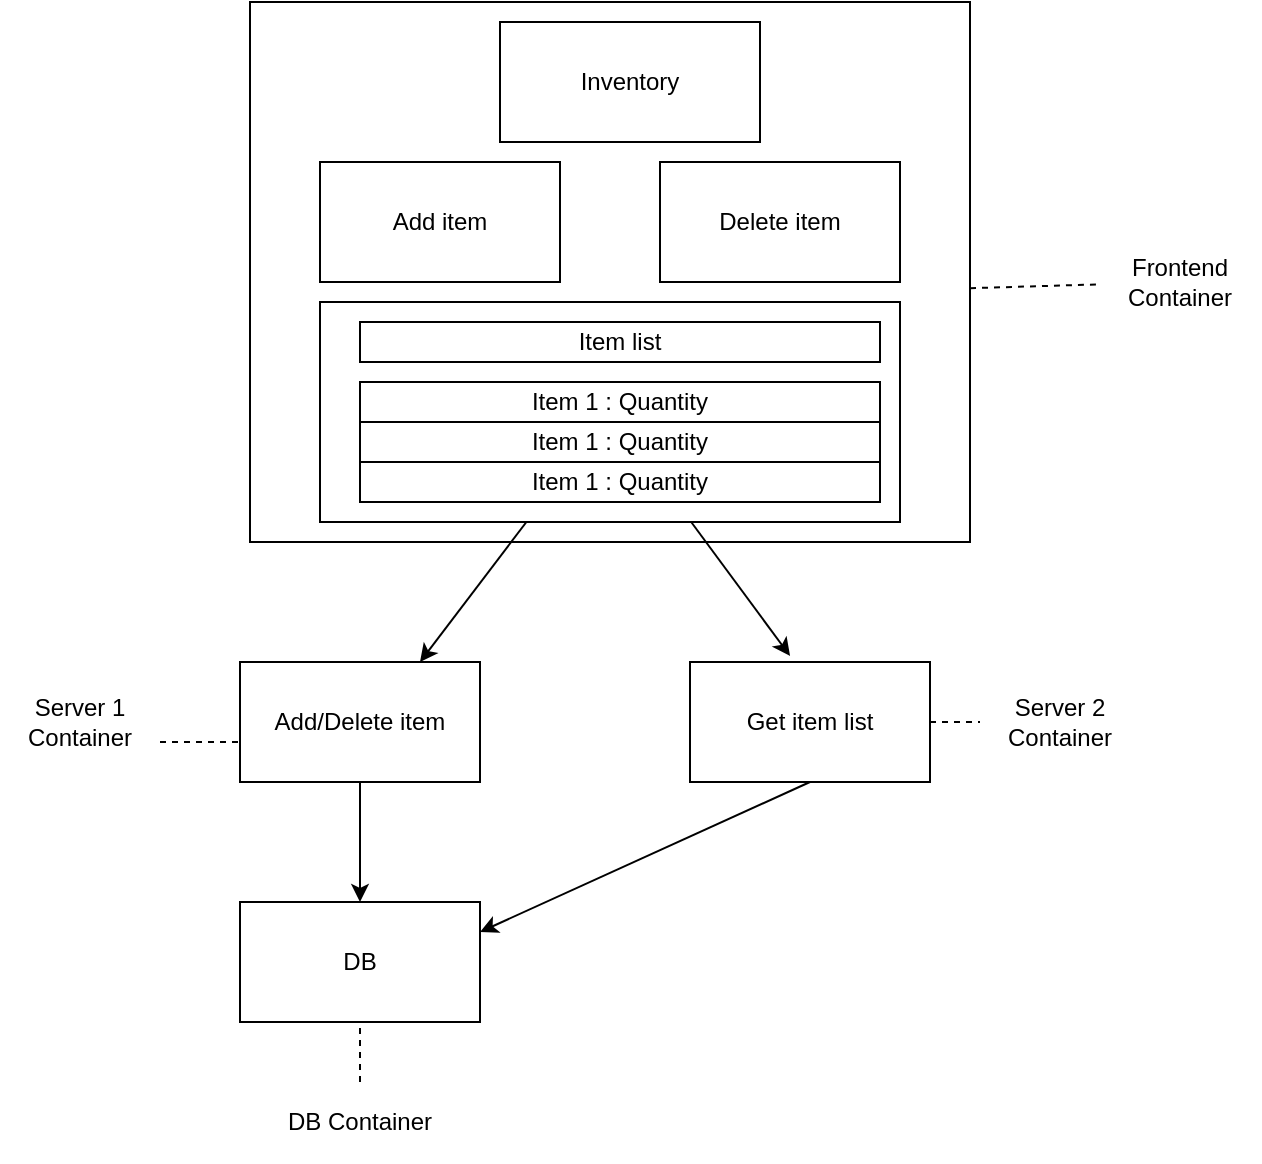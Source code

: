 <mxfile version="13.5.9"><diagram id="fqJNtyjku2paM08UXUxJ" name="Page-1"><mxGraphModel dx="1228" dy="1810" grid="1" gridSize="10" guides="1" tooltips="1" connect="1" arrows="1" fold="1" page="1" pageScale="1" pageWidth="850" pageHeight="1100" math="0" shadow="0"><root><mxCell id="0"/><mxCell id="1" parent="0"/><mxCell id="nsPJJ8JzSBaDENop-Gg2-1" value="" style="rounded=0;whiteSpace=wrap;html=1;" vertex="1" parent="1"><mxGeometry x="205" y="-210" width="360" height="270" as="geometry"/></mxCell><mxCell id="nsPJJ8JzSBaDENop-Gg2-2" value="Delete item" style="rounded=0;whiteSpace=wrap;html=1;" vertex="1" parent="1"><mxGeometry x="410" y="-130" width="120" height="60" as="geometry"/></mxCell><mxCell id="nsPJJ8JzSBaDENop-Gg2-3" value="Add item" style="rounded=0;whiteSpace=wrap;html=1;" vertex="1" parent="1"><mxGeometry x="240" y="-130" width="120" height="60" as="geometry"/></mxCell><mxCell id="nsPJJ8JzSBaDENop-Gg2-5" value="Inventory" style="rounded=0;whiteSpace=wrap;html=1;" vertex="1" parent="1"><mxGeometry x="330" y="-200" width="130" height="60" as="geometry"/></mxCell><mxCell id="nsPJJ8JzSBaDENop-Gg2-8" value="Add/Delete item" style="rounded=0;whiteSpace=wrap;html=1;" vertex="1" parent="1"><mxGeometry x="200" y="120" width="120" height="60" as="geometry"/></mxCell><mxCell id="nsPJJ8JzSBaDENop-Gg2-9" value="Get item list" style="rounded=0;whiteSpace=wrap;html=1;" vertex="1" parent="1"><mxGeometry x="425" y="120" width="120" height="60" as="geometry"/></mxCell><mxCell id="nsPJJ8JzSBaDENop-Gg2-10" value="DB" style="rounded=0;whiteSpace=wrap;html=1;" vertex="1" parent="1"><mxGeometry x="200" y="240" width="120" height="60" as="geometry"/></mxCell><mxCell id="nsPJJ8JzSBaDENop-Gg2-11" value="" style="rounded=0;whiteSpace=wrap;html=1;" vertex="1" parent="1"><mxGeometry x="240" y="-60" width="290" height="110" as="geometry"/></mxCell><mxCell id="nsPJJ8JzSBaDENop-Gg2-12" value="Item 1 : Quantity" style="rounded=0;whiteSpace=wrap;html=1;" vertex="1" parent="1"><mxGeometry x="260" width="260" height="20" as="geometry"/></mxCell><mxCell id="nsPJJ8JzSBaDENop-Gg2-13" value="Item 1 : Quantity" style="rounded=0;whiteSpace=wrap;html=1;" vertex="1" parent="1"><mxGeometry x="260" y="-20" width="260" height="20" as="geometry"/></mxCell><mxCell id="nsPJJ8JzSBaDENop-Gg2-14" value="Item 1 : Quantity" style="rounded=0;whiteSpace=wrap;html=1;" vertex="1" parent="1"><mxGeometry x="260" y="20" width="260" height="20" as="geometry"/></mxCell><mxCell id="nsPJJ8JzSBaDENop-Gg2-15" value="Item list" style="rounded=0;whiteSpace=wrap;html=1;" vertex="1" parent="1"><mxGeometry x="260" y="-50" width="260" height="20" as="geometry"/></mxCell><mxCell id="nsPJJ8JzSBaDENop-Gg2-16" value="" style="endArrow=classic;html=1;entryX=0.417;entryY=-0.05;entryDx=0;entryDy=0;entryPerimeter=0;" edge="1" parent="1" source="nsPJJ8JzSBaDENop-Gg2-11" target="nsPJJ8JzSBaDENop-Gg2-9"><mxGeometry width="50" height="50" relative="1" as="geometry"><mxPoint x="600" y="110" as="sourcePoint"/><mxPoint x="650" y="60" as="targetPoint"/></mxGeometry></mxCell><mxCell id="nsPJJ8JzSBaDENop-Gg2-17" value="" style="endArrow=classic;html=1;entryX=0.75;entryY=0;entryDx=0;entryDy=0;" edge="1" parent="1" source="nsPJJ8JzSBaDENop-Gg2-11" target="nsPJJ8JzSBaDENop-Gg2-8"><mxGeometry width="50" height="50" relative="1" as="geometry"><mxPoint x="435.592" y="60" as="sourcePoint"/><mxPoint x="340" y="130" as="targetPoint"/></mxGeometry></mxCell><mxCell id="nsPJJ8JzSBaDENop-Gg2-18" value="" style="endArrow=classic;html=1;exitX=0.5;exitY=1;exitDx=0;exitDy=0;entryX=0.5;entryY=0;entryDx=0;entryDy=0;" edge="1" parent="1" source="nsPJJ8JzSBaDENop-Gg2-8" target="nsPJJ8JzSBaDENop-Gg2-10"><mxGeometry width="50" height="50" relative="1" as="geometry"><mxPoint x="600" y="110" as="sourcePoint"/><mxPoint x="650" y="60" as="targetPoint"/></mxGeometry></mxCell><mxCell id="nsPJJ8JzSBaDENop-Gg2-19" value="" style="endArrow=classic;html=1;entryX=1;entryY=0.25;entryDx=0;entryDy=0;exitX=0.5;exitY=1;exitDx=0;exitDy=0;" edge="1" parent="1" source="nsPJJ8JzSBaDENop-Gg2-9" target="nsPJJ8JzSBaDENop-Gg2-10"><mxGeometry width="50" height="50" relative="1" as="geometry"><mxPoint x="600" y="110" as="sourcePoint"/><mxPoint x="650" y="60" as="targetPoint"/></mxGeometry></mxCell><mxCell id="nsPJJ8JzSBaDENop-Gg2-20" value="Frontend Container" style="text;html=1;strokeColor=none;fillColor=none;align=center;verticalAlign=middle;whiteSpace=wrap;rounded=0;" vertex="1" parent="1"><mxGeometry x="630" y="-90" width="80" height="40" as="geometry"/></mxCell><mxCell id="nsPJJ8JzSBaDENop-Gg2-21" value="Server 1 Container" style="text;html=1;strokeColor=none;fillColor=none;align=center;verticalAlign=middle;whiteSpace=wrap;rounded=0;" vertex="1" parent="1"><mxGeometry x="80" y="130" width="80" height="40" as="geometry"/></mxCell><mxCell id="nsPJJ8JzSBaDENop-Gg2-22" value="Server 2 Container" style="text;html=1;strokeColor=none;fillColor=none;align=center;verticalAlign=middle;whiteSpace=wrap;rounded=0;" vertex="1" parent="1"><mxGeometry x="570" y="130" width="80" height="40" as="geometry"/></mxCell><mxCell id="nsPJJ8JzSBaDENop-Gg2-23" value="DB Container" style="text;html=1;strokeColor=none;fillColor=none;align=center;verticalAlign=middle;whiteSpace=wrap;rounded=0;" vertex="1" parent="1"><mxGeometry x="220" y="330" width="80" height="40" as="geometry"/></mxCell><mxCell id="nsPJJ8JzSBaDENop-Gg2-25" value="" style="endArrow=none;dashed=1;html=1;exitX=1;exitY=0.5;exitDx=0;exitDy=0;" edge="1" parent="1" source="nsPJJ8JzSBaDENop-Gg2-9" target="nsPJJ8JzSBaDENop-Gg2-22"><mxGeometry width="50" height="50" relative="1" as="geometry"><mxPoint x="600" y="110" as="sourcePoint"/><mxPoint x="650" y="60" as="targetPoint"/></mxGeometry></mxCell><mxCell id="nsPJJ8JzSBaDENop-Gg2-26" value="" style="endArrow=none;dashed=1;html=1;exitX=1;exitY=0.53;exitDx=0;exitDy=0;exitPerimeter=0;" edge="1" parent="1" source="nsPJJ8JzSBaDENop-Gg2-1" target="nsPJJ8JzSBaDENop-Gg2-20"><mxGeometry width="50" height="50" relative="1" as="geometry"><mxPoint x="600" y="110" as="sourcePoint"/><mxPoint x="650" y="60" as="targetPoint"/></mxGeometry></mxCell><mxCell id="nsPJJ8JzSBaDENop-Gg2-28" value="" style="endArrow=none;dashed=1;html=1;" edge="1" parent="1" source="nsPJJ8JzSBaDENop-Gg2-23" target="nsPJJ8JzSBaDENop-Gg2-10"><mxGeometry width="50" height="50" relative="1" as="geometry"><mxPoint x="600" y="110" as="sourcePoint"/><mxPoint x="650" y="60" as="targetPoint"/></mxGeometry></mxCell><mxCell id="nsPJJ8JzSBaDENop-Gg2-29" value="" style="endArrow=none;dashed=1;html=1;exitX=1;exitY=0.75;exitDx=0;exitDy=0;" edge="1" parent="1" source="nsPJJ8JzSBaDENop-Gg2-21"><mxGeometry width="50" height="50" relative="1" as="geometry"><mxPoint x="600" y="110" as="sourcePoint"/><mxPoint x="200" y="160" as="targetPoint"/></mxGeometry></mxCell></root></mxGraphModel></diagram></mxfile>